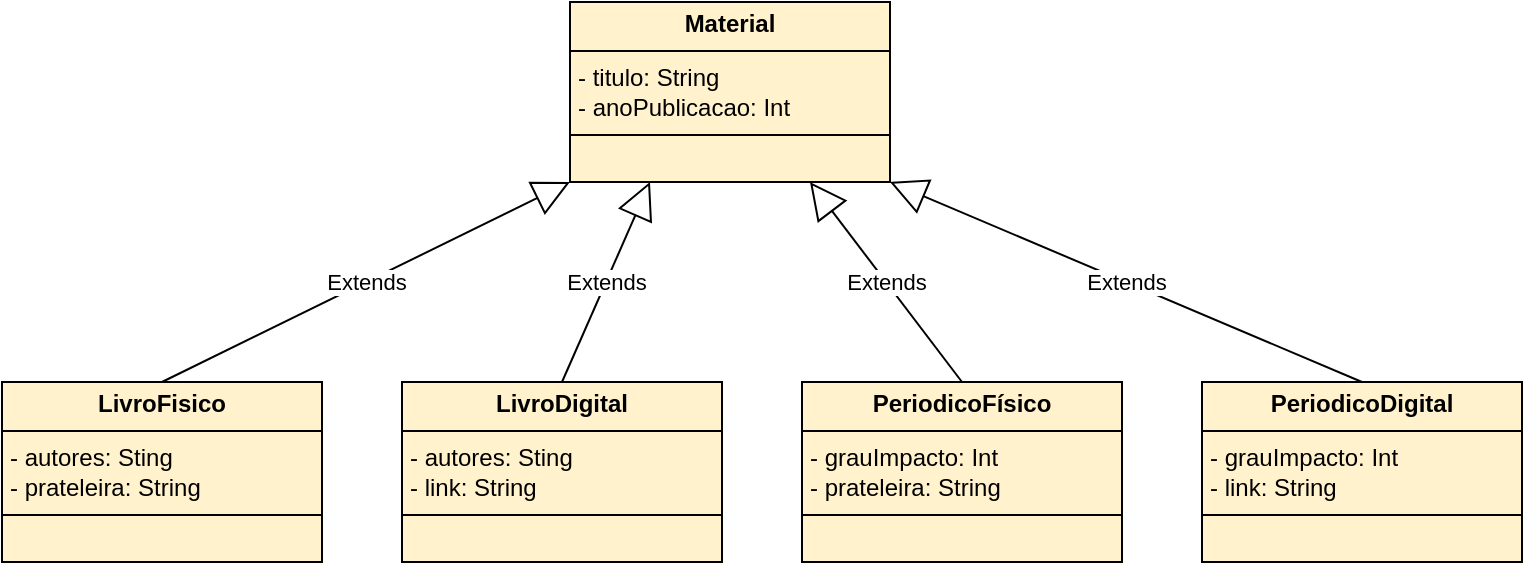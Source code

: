 <mxfile version="24.2.7" type="device">
  <diagram name="Página-1" id="z4eVZP6Idko0NqCOTC5V">
    <mxGraphModel dx="1434" dy="822" grid="1" gridSize="10" guides="1" tooltips="1" connect="1" arrows="1" fold="1" page="1" pageScale="1" pageWidth="827" pageHeight="1169" math="0" shadow="0">
      <root>
        <mxCell id="0" />
        <mxCell id="1" parent="0" />
        <mxCell id="Eeyai24ofjLyaN5wvZX_-14" value="&lt;p style=&quot;margin:0px;margin-top:4px;text-align:center;&quot;&gt;&lt;b&gt;Material&lt;/b&gt;&lt;/p&gt;&lt;hr size=&quot;1&quot; style=&quot;border-style:solid;&quot;&gt;&lt;p style=&quot;margin:0px;margin-left:4px;&quot;&gt;- titulo: String&lt;/p&gt;&lt;p style=&quot;margin:0px;margin-left:4px;&quot;&gt;- anoPublicacao: Int&lt;br&gt;&lt;/p&gt;&lt;hr size=&quot;1&quot; style=&quot;border-style:solid;&quot;&gt;&lt;p style=&quot;margin:0px;margin-left:4px;&quot;&gt;&lt;br&gt;&lt;/p&gt;" style="verticalAlign=top;align=left;overflow=fill;html=1;whiteSpace=wrap;fillColor=#fff2cc;strokeColor=#000000;" vertex="1" parent="1">
          <mxGeometry x="318" y="50" width="160" height="90" as="geometry" />
        </mxCell>
        <mxCell id="Eeyai24ofjLyaN5wvZX_-15" value="&lt;p style=&quot;margin:0px;margin-top:4px;text-align:center;&quot;&gt;&lt;b&gt;LivroFisico&lt;/b&gt;&lt;/p&gt;&lt;hr size=&quot;1&quot; style=&quot;border-style:solid;&quot;&gt;&lt;p style=&quot;margin:0px;margin-left:4px;&quot;&gt;- autores: Sting&lt;/p&gt;&lt;p style=&quot;margin:0px;margin-left:4px;&quot;&gt;- prateleira: String&lt;br&gt;&lt;/p&gt;&lt;hr size=&quot;1&quot; style=&quot;border-style:solid;&quot;&gt;&lt;p style=&quot;margin:0px;margin-left:4px;&quot;&gt;&lt;br&gt;&lt;/p&gt;" style="verticalAlign=top;align=left;overflow=fill;html=1;whiteSpace=wrap;strokeColor=#000000;fontFamily=Helvetica;fontSize=12;fontColor=default;fillColor=#fff2cc;" vertex="1" parent="1">
          <mxGeometry x="34" y="240" width="160" height="90" as="geometry" />
        </mxCell>
        <mxCell id="Eeyai24ofjLyaN5wvZX_-16" value="Extends" style="endArrow=block;endSize=16;endFill=0;html=1;rounded=0;entryX=0;entryY=1;entryDx=0;entryDy=0;exitX=0.5;exitY=0;exitDx=0;exitDy=0;" edge="1" parent="1" source="Eeyai24ofjLyaN5wvZX_-15" target="Eeyai24ofjLyaN5wvZX_-14">
          <mxGeometry width="160" relative="1" as="geometry">
            <mxPoint x="314" y="440" as="sourcePoint" />
            <mxPoint x="474" y="440" as="targetPoint" />
          </mxGeometry>
        </mxCell>
        <mxCell id="Eeyai24ofjLyaN5wvZX_-17" value="&lt;p style=&quot;margin:0px;margin-top:4px;text-align:center;&quot;&gt;&lt;b&gt;PeriodicoFísico&lt;/b&gt;&lt;/p&gt;&lt;hr size=&quot;1&quot; style=&quot;border-style:solid;&quot;&gt;&lt;p style=&quot;margin:0px;margin-left:4px;&quot;&gt;- grauImpacto: Int&lt;/p&gt;&lt;p style=&quot;margin:0px;margin-left:4px;&quot;&gt;- prateleira: String&lt;br&gt;&lt;/p&gt;&lt;hr size=&quot;1&quot; style=&quot;border-style:solid;&quot;&gt;" style="verticalAlign=top;align=left;overflow=fill;html=1;whiteSpace=wrap;strokeColor=#000000;fontFamily=Helvetica;fontSize=12;fontColor=default;fillColor=#fff2cc;" vertex="1" parent="1">
          <mxGeometry x="434" y="240" width="160" height="90" as="geometry" />
        </mxCell>
        <mxCell id="Eeyai24ofjLyaN5wvZX_-18" value="Extends" style="endArrow=block;endSize=16;endFill=0;html=1;rounded=0;entryX=0.75;entryY=1;entryDx=0;entryDy=0;exitX=0.5;exitY=0;exitDx=0;exitDy=0;" edge="1" parent="1" source="Eeyai24ofjLyaN5wvZX_-17" target="Eeyai24ofjLyaN5wvZX_-14">
          <mxGeometry width="160" relative="1" as="geometry">
            <mxPoint x="314" y="440" as="sourcePoint" />
            <mxPoint x="474" y="440" as="targetPoint" />
          </mxGeometry>
        </mxCell>
        <mxCell id="Eeyai24ofjLyaN5wvZX_-19" value="&lt;p style=&quot;margin:0px;margin-top:4px;text-align:center;&quot;&gt;&lt;b&gt;LivroDigital&lt;/b&gt;&lt;/p&gt;&lt;hr size=&quot;1&quot; style=&quot;border-style:solid;&quot;&gt;&lt;p style=&quot;margin:0px;margin-left:4px;&quot;&gt;- autores: Sting&lt;/p&gt;&lt;p style=&quot;margin:0px;margin-left:4px;&quot;&gt;- link: String&lt;br&gt;&lt;/p&gt;&lt;hr size=&quot;1&quot; style=&quot;border-style:solid;&quot;&gt;&lt;p style=&quot;margin:0px;margin-left:4px;&quot;&gt;&lt;br&gt;&lt;/p&gt;" style="verticalAlign=top;align=left;overflow=fill;html=1;whiteSpace=wrap;strokeColor=#000000;fontFamily=Helvetica;fontSize=12;fontColor=default;fillColor=#fff2cc;" vertex="1" parent="1">
          <mxGeometry x="234" y="240" width="160" height="90" as="geometry" />
        </mxCell>
        <mxCell id="Eeyai24ofjLyaN5wvZX_-20" value="&lt;p style=&quot;margin:0px;margin-top:4px;text-align:center;&quot;&gt;&lt;b&gt;PeriodicoDigital&lt;/b&gt;&lt;/p&gt;&lt;hr size=&quot;1&quot; style=&quot;border-style:solid;&quot;&gt;&lt;p style=&quot;margin:0px;margin-left:4px;&quot;&gt;- grauImpacto: Int&lt;/p&gt;&lt;p style=&quot;margin:0px;margin-left:4px;&quot;&gt;- link: String&lt;br&gt;&lt;/p&gt;&lt;hr size=&quot;1&quot; style=&quot;border-style:solid;&quot;&gt;" style="verticalAlign=top;align=left;overflow=fill;html=1;whiteSpace=wrap;strokeColor=#000000;fontFamily=Helvetica;fontSize=12;fontColor=default;fillColor=#fff2cc;" vertex="1" parent="1">
          <mxGeometry x="634" y="240" width="160" height="90" as="geometry" />
        </mxCell>
        <mxCell id="Eeyai24ofjLyaN5wvZX_-21" value="Extends" style="endArrow=block;endSize=16;endFill=0;html=1;rounded=0;entryX=0.25;entryY=1;entryDx=0;entryDy=0;exitX=0.5;exitY=0;exitDx=0;exitDy=0;" edge="1" parent="1" source="Eeyai24ofjLyaN5wvZX_-19" target="Eeyai24ofjLyaN5wvZX_-14">
          <mxGeometry width="160" relative="1" as="geometry">
            <mxPoint x="324" y="195" as="sourcePoint" />
            <mxPoint x="484" y="195" as="targetPoint" />
          </mxGeometry>
        </mxCell>
        <mxCell id="Eeyai24ofjLyaN5wvZX_-22" value="Extends" style="endArrow=block;endSize=16;endFill=0;html=1;rounded=0;exitX=0.5;exitY=0;exitDx=0;exitDy=0;entryX=1;entryY=1;entryDx=0;entryDy=0;" edge="1" parent="1" source="Eeyai24ofjLyaN5wvZX_-20" target="Eeyai24ofjLyaN5wvZX_-14">
          <mxGeometry width="160" relative="1" as="geometry">
            <mxPoint x="324" y="195" as="sourcePoint" />
            <mxPoint x="484" y="195" as="targetPoint" />
          </mxGeometry>
        </mxCell>
      </root>
    </mxGraphModel>
  </diagram>
</mxfile>
